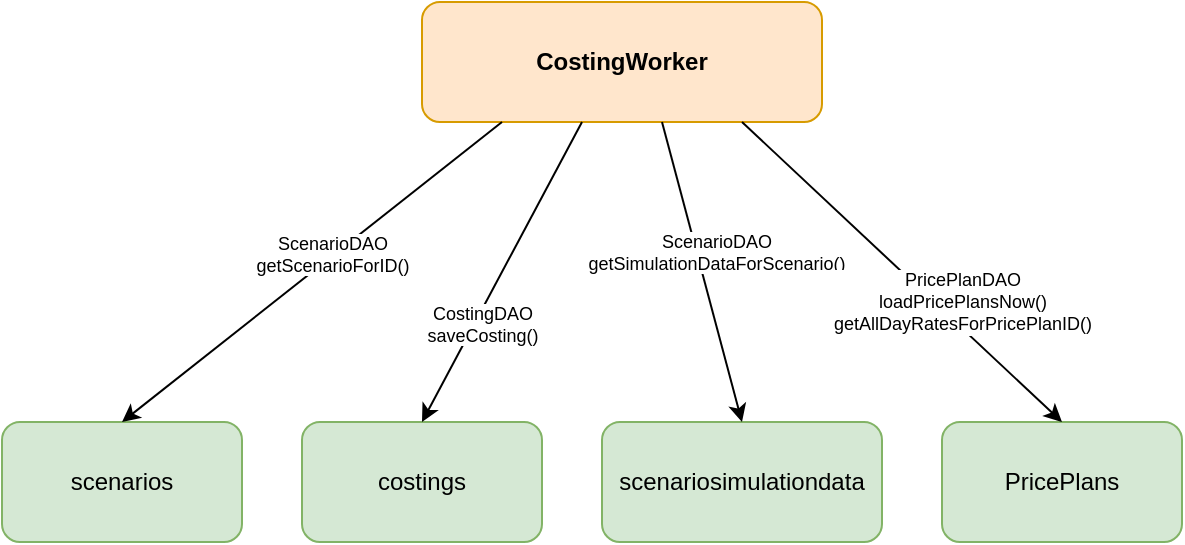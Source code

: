 <mxfile version="27.0.9">
  <diagram name="CostingWorker Dependencies" id="costing-worker">
    <mxGraphModel dx="1426" dy="841" grid="1" gridSize="10" guides="1" tooltips="1" connect="1" arrows="1" fold="1" page="1" pageScale="1" pageWidth="1400" pageHeight="900" math="0" shadow="0">
      <root>
        <mxCell id="0" />
        <mxCell id="1" parent="0" />
        <mxCell id="costing-worker" value="CostingWorker" style="rounded=1;whiteSpace=wrap;html=1;fillColor=#FFE6CC;strokeColor=#D79B00;fontColor=#000000;fontStyle=1;" parent="1" vertex="1">
          <mxGeometry x="520" y="200" width="200" height="60" as="geometry" />
        </mxCell>
        <mxCell id="scenarios-table" value="scenarios" style="rounded=1;whiteSpace=wrap;html=1;fillColor=#D5E8D4;strokeColor=#82B366;fontColor=#000000;" parent="1" vertex="1">
          <mxGeometry x="310" y="410" width="120" height="60" as="geometry" />
        </mxCell>
        <mxCell id="costings-table" value="costings" style="rounded=1;whiteSpace=wrap;html=1;fillColor=#D5E8D4;strokeColor=#82B366;fontColor=#000000;" parent="1" vertex="1">
          <mxGeometry x="460" y="410" width="120" height="60" as="geometry" />
        </mxCell>
        <mxCell id="scenariosimulationdata-table" value="scenariosimulationdata" style="rounded=1;whiteSpace=wrap;html=1;fillColor=#D5E8D4;strokeColor=#82B366;fontColor=#000000;" parent="1" vertex="1">
          <mxGeometry x="610" y="410" width="140" height="60" as="geometry" />
        </mxCell>
        <mxCell id="priceplans-table" value="PricePlans" style="rounded=1;whiteSpace=wrap;html=1;fillColor=#D5E8D4;strokeColor=#82B366;fontColor=#000000;" parent="1" vertex="1">
          <mxGeometry x="780" y="410" width="120" height="60" as="geometry" />
        </mxCell>
        <mxCell id="connection1" value="" style="endArrow=classic;html=1;rounded=1;exitX=0.2;exitY=1;exitDx=0;exitDy=0;entryX=0.5;entryY=0;entryDx=0;entryDy=0;" parent="1" source="costing-worker" target="scenarios-table" edge="1">
          <mxGeometry width="50" height="50" relative="1" as="geometry">
            <mxPoint x="560" y="510" as="sourcePoint" />
            <mxPoint x="610" y="460" as="targetPoint" />
          </mxGeometry>
        </mxCell>
        <mxCell id="dao1-label" value="ScenarioDAO&#xa;getScenarioForID()" style="edgeLabel;html=1;align=center;verticalAlign=middle;resizable=0;points=[];fontSize=9;fontColor=#000000;labelBackgroundColor=#FFFFFF;" parent="connection1" vertex="1" connectable="0">
          <mxGeometry x="-0.2" y="1" relative="1" as="geometry">
            <mxPoint x="-10" y="5" as="offset" />
          </mxGeometry>
        </mxCell>
        <mxCell id="connection2" value="" style="endArrow=classic;html=1;rounded=1;exitX=0.4;exitY=1;exitDx=0;exitDy=0;entryX=0.5;entryY=0;entryDx=0;entryDy=0;" parent="1" source="costing-worker" target="costings-table" edge="1">
          <mxGeometry width="50" height="50" relative="1" as="geometry">
            <mxPoint x="560" y="510" as="sourcePoint" />
            <mxPoint x="610" y="460" as="targetPoint" />
          </mxGeometry>
        </mxCell>
        <mxCell id="dao2-label" value="CostingDAO&#xa;saveCosting()" style="edgeLabel;html=1;align=center;verticalAlign=middle;resizable=0;points=[];fontSize=9;fontColor=#000000;labelBackgroundColor=#FFFFFF;" parent="connection2" vertex="1" connectable="0">
          <mxGeometry x="-0.2" y="1" relative="1" as="geometry">
            <mxPoint x="-19" y="40" as="offset" />
          </mxGeometry>
        </mxCell>
        <mxCell id="connection3" value="" style="endArrow=classic;html=1;rounded=1;exitX=0.6;exitY=1;exitDx=0;exitDy=0;entryX=0.5;entryY=0;entryDx=0;entryDy=0;" parent="1" source="costing-worker" target="scenariosimulationdata-table" edge="1">
          <mxGeometry width="50" height="50" relative="1" as="geometry">
            <mxPoint x="560" y="510" as="sourcePoint" />
            <mxPoint x="610" y="460" as="targetPoint" />
          </mxGeometry>
        </mxCell>
        <mxCell id="dao3-label" value="ScenarioDAO&#xa;getSimulationDataForScenario()" style="edgeLabel;html=1;align=center;verticalAlign=middle;resizable=0;points=[];fontSize=9;fontColor=#000000;labelBackgroundColor=#FFFFFF;" parent="connection3" vertex="1" connectable="0">
          <mxGeometry x="-0.2" y="1" relative="1" as="geometry">
            <mxPoint x="10" y="5" as="offset" />
          </mxGeometry>
        </mxCell>
        <mxCell id="connection4" value="" style="endArrow=classic;html=1;rounded=1;exitX=0.8;exitY=1;exitDx=0;exitDy=0;entryX=0.5;entryY=0;entryDx=0;entryDy=0;" parent="1" source="costing-worker" target="priceplans-table" edge="1">
          <mxGeometry width="50" height="50" relative="1" as="geometry">
            <mxPoint x="560" y="510" as="sourcePoint" />
            <mxPoint x="610" y="460" as="targetPoint" />
          </mxGeometry>
        </mxCell>
        <mxCell id="dao4-label" value="PricePlanDAO&#xa;loadPricePlansNow()&#xa;getAllDayRatesForPricePlanID()" style="edgeLabel;html=1;align=center;verticalAlign=middle;resizable=0;points=[];fontSize=9;fontColor=#000000;labelBackgroundColor=#FFFFFF;" parent="connection4" vertex="1" connectable="0">
          <mxGeometry x="-0.2" y="1" relative="1" as="geometry">
            <mxPoint x="45" y="31" as="offset" />
          </mxGeometry>
        </mxCell>
      </root>
    </mxGraphModel>
  </diagram>
</mxfile>
